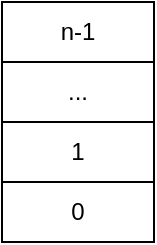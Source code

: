 <mxfile version="26.1.1">
  <diagram name="第 1 页" id="-zo65wGN2pRQTy7v7004">
    <mxGraphModel dx="1434" dy="761" grid="0" gridSize="10" guides="1" tooltips="1" connect="1" arrows="1" fold="1" page="1" pageScale="1" pageWidth="827" pageHeight="1169" math="0" shadow="0">
      <root>
        <mxCell id="0" />
        <mxCell id="1" parent="0" />
        <mxCell id="ZOBmhMAZ5W2HThTVy57V-1" value="n-1" style="rounded=0;whiteSpace=wrap;html=1;" vertex="1" parent="1">
          <mxGeometry x="354" y="210" width="76" height="30" as="geometry" />
        </mxCell>
        <mxCell id="ZOBmhMAZ5W2HThTVy57V-2" value="..." style="rounded=0;whiteSpace=wrap;html=1;" vertex="1" parent="1">
          <mxGeometry x="354" y="240" width="76" height="30" as="geometry" />
        </mxCell>
        <mxCell id="ZOBmhMAZ5W2HThTVy57V-3" value="1" style="rounded=0;whiteSpace=wrap;html=1;" vertex="1" parent="1">
          <mxGeometry x="354" y="270" width="76" height="30" as="geometry" />
        </mxCell>
        <mxCell id="ZOBmhMAZ5W2HThTVy57V-4" value="0" style="rounded=0;whiteSpace=wrap;html=1;" vertex="1" parent="1">
          <mxGeometry x="354" y="300" width="76" height="30" as="geometry" />
        </mxCell>
      </root>
    </mxGraphModel>
  </diagram>
</mxfile>
